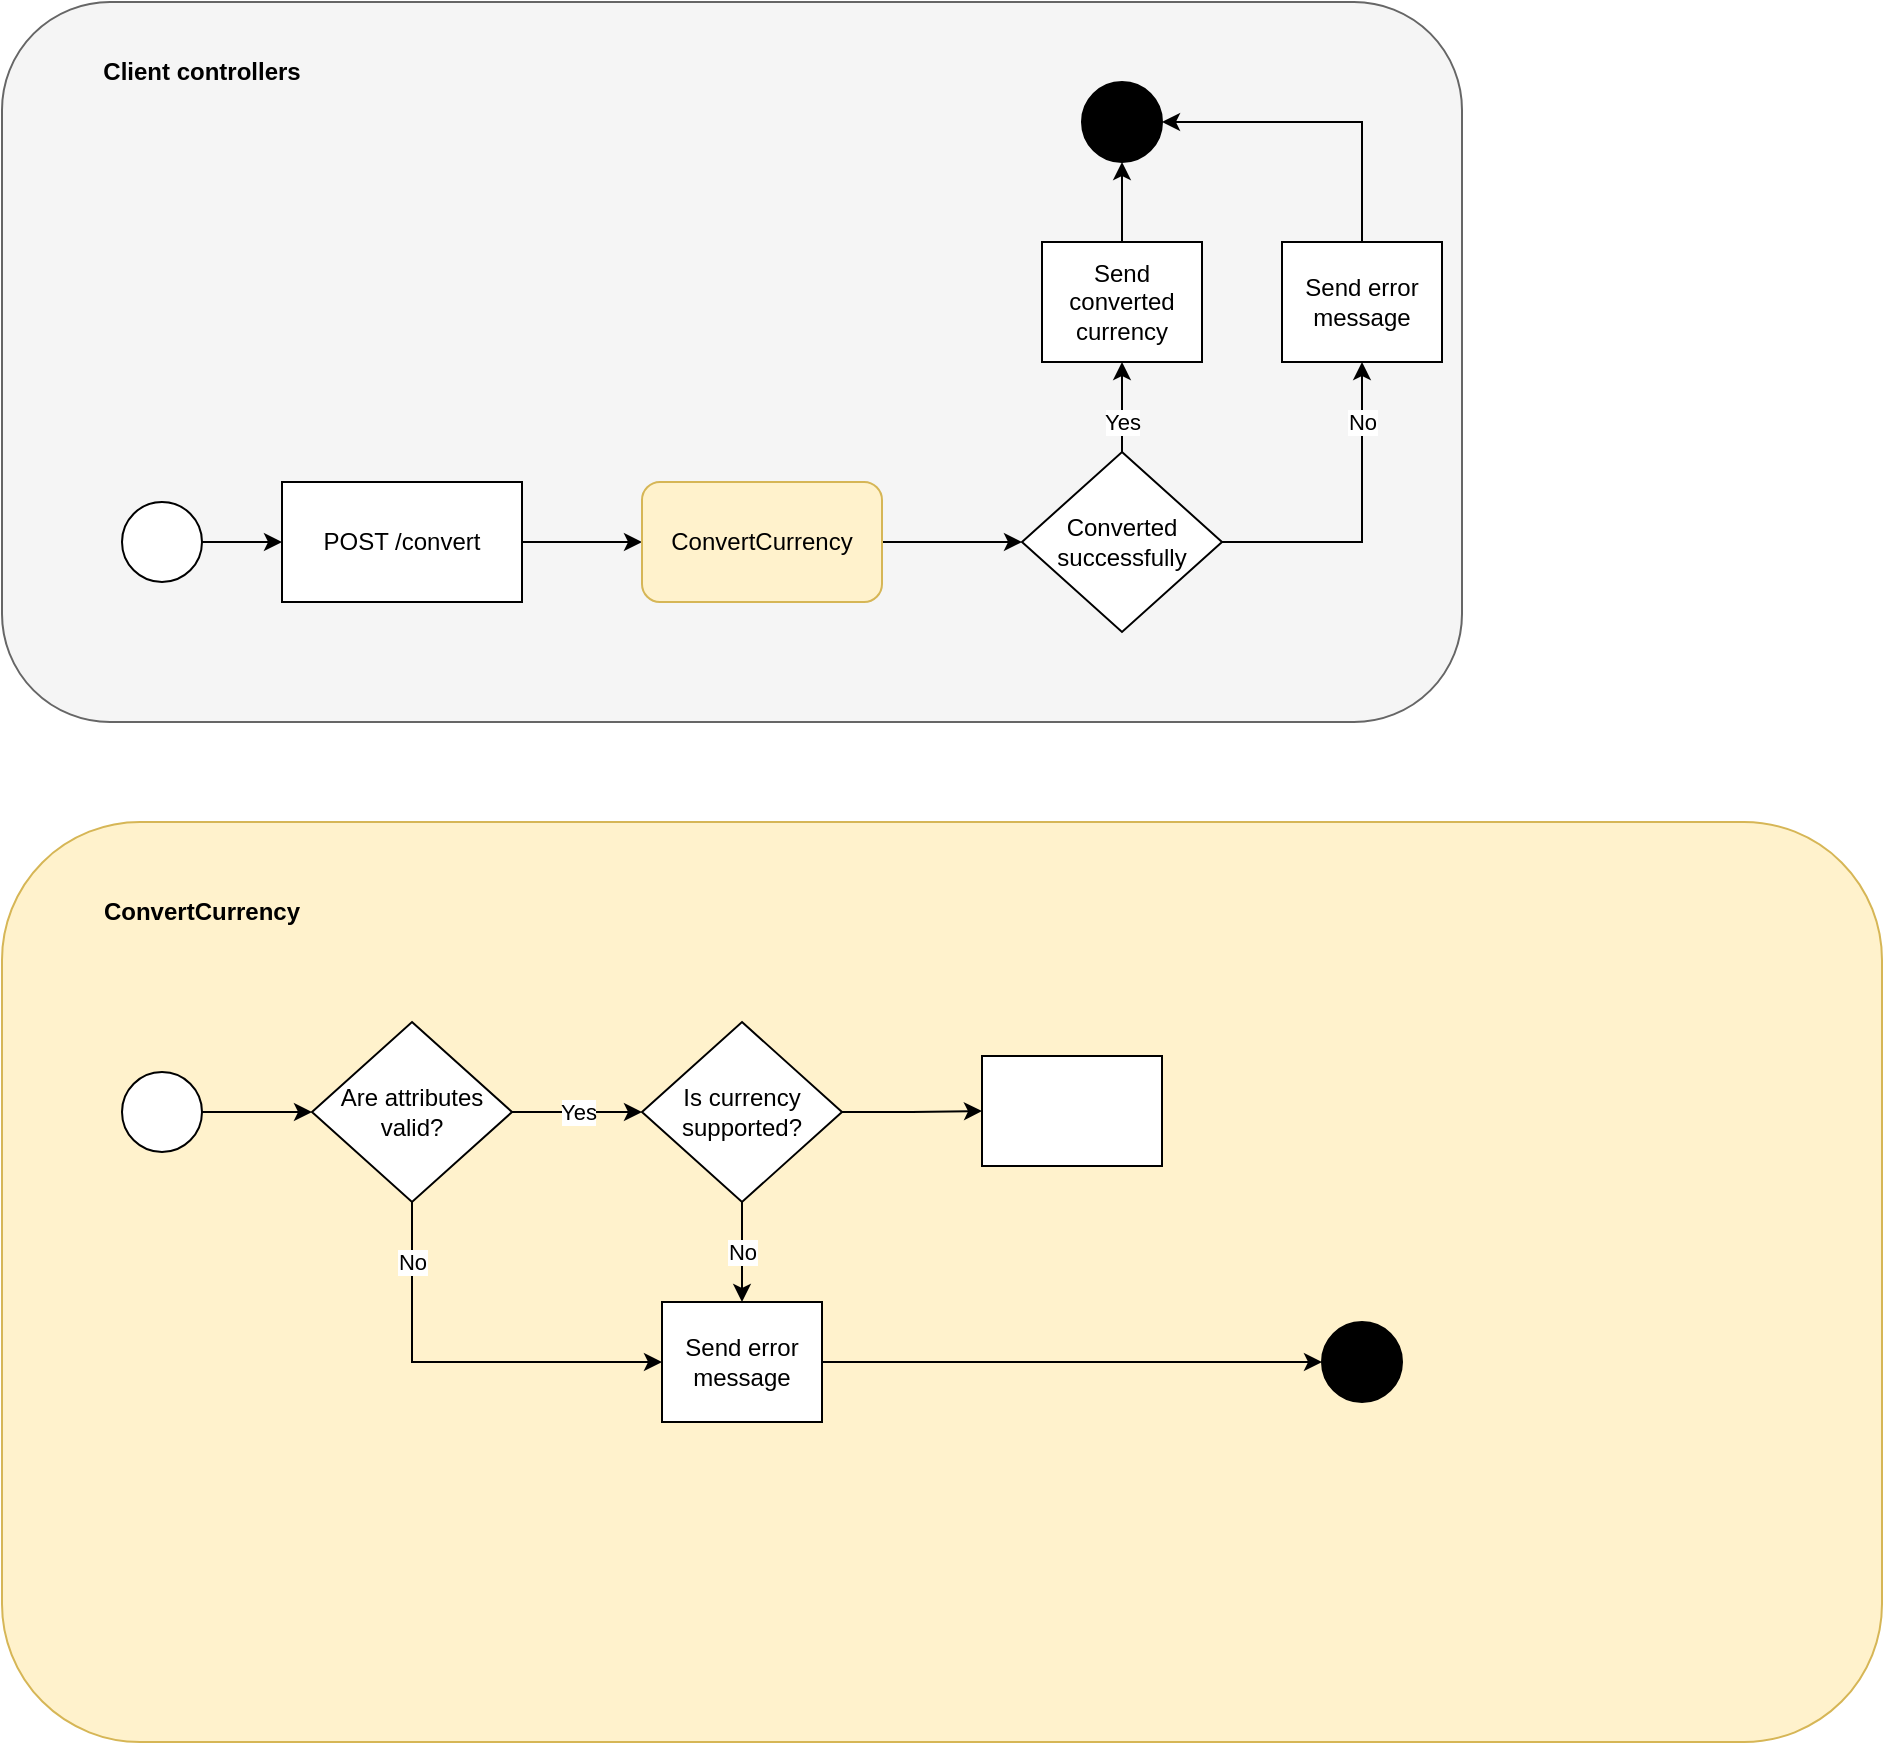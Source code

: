<mxfile version="15.5.2" type="github">
  <diagram id="Bm8dZN4ivnoAripCvTCq" name="Page-1">
    <mxGraphModel dx="1426" dy="1868" grid="1" gridSize="10" guides="1" tooltips="1" connect="1" arrows="1" fold="1" page="1" pageScale="1" pageWidth="827" pageHeight="1169" math="0" shadow="0">
      <root>
        <mxCell id="0" />
        <mxCell id="1" parent="0" />
        <mxCell id="Bmywiy6Kt7-xOILnYzD0-18" value="" style="rounded=1;whiteSpace=wrap;html=1;strokeWidth=1;fillColor=#f5f5f5;fontColor=#333333;strokeColor=#666666;" vertex="1" parent="1">
          <mxGeometry x="60" y="-50" width="730" height="360" as="geometry" />
        </mxCell>
        <mxCell id="Bmywiy6Kt7-xOILnYzD0-4" value="" style="edgeStyle=orthogonalEdgeStyle;rounded=0;orthogonalLoop=1;jettySize=auto;html=1;" edge="1" parent="1" source="Bmywiy6Kt7-xOILnYzD0-2" target="Bmywiy6Kt7-xOILnYzD0-3">
          <mxGeometry relative="1" as="geometry" />
        </mxCell>
        <mxCell id="Bmywiy6Kt7-xOILnYzD0-2" value="" style="ellipse;whiteSpace=wrap;html=1;aspect=fixed;" vertex="1" parent="1">
          <mxGeometry x="120" y="200" width="40" height="40" as="geometry" />
        </mxCell>
        <mxCell id="Bmywiy6Kt7-xOILnYzD0-28" value="" style="edgeStyle=orthogonalEdgeStyle;rounded=0;orthogonalLoop=1;jettySize=auto;html=1;" edge="1" parent="1" source="Bmywiy6Kt7-xOILnYzD0-3" target="Bmywiy6Kt7-xOILnYzD0-16">
          <mxGeometry relative="1" as="geometry" />
        </mxCell>
        <mxCell id="Bmywiy6Kt7-xOILnYzD0-3" value="POST /convert" style="whiteSpace=wrap;html=1;" vertex="1" parent="1">
          <mxGeometry x="200" y="190" width="120" height="60" as="geometry" />
        </mxCell>
        <mxCell id="Bmywiy6Kt7-xOILnYzD0-14" value="" style="ellipse;whiteSpace=wrap;html=1;aspect=fixed;fillColor=#000000;" vertex="1" parent="1">
          <mxGeometry x="600" y="-10" width="40" height="40" as="geometry" />
        </mxCell>
        <mxCell id="Bmywiy6Kt7-xOILnYzD0-31" value="" style="edgeStyle=orthogonalEdgeStyle;rounded=0;orthogonalLoop=1;jettySize=auto;html=1;" edge="1" parent="1" source="Bmywiy6Kt7-xOILnYzD0-16" target="Bmywiy6Kt7-xOILnYzD0-30">
          <mxGeometry relative="1" as="geometry" />
        </mxCell>
        <mxCell id="Bmywiy6Kt7-xOILnYzD0-16" value="ConvertCurrency" style="whiteSpace=wrap;html=1;rounded=1;glass=0;sketch=0;fillColor=#fff2cc;strokeColor=#d6b656;" vertex="1" parent="1">
          <mxGeometry x="380" y="190" width="120" height="60" as="geometry" />
        </mxCell>
        <mxCell id="Bmywiy6Kt7-xOILnYzD0-19" value="" style="rounded=1;whiteSpace=wrap;html=1;strokeWidth=1;fillColor=#fff2cc;strokeColor=#d6b656;" vertex="1" parent="1">
          <mxGeometry x="60" y="360" width="940" height="460" as="geometry" />
        </mxCell>
        <mxCell id="Bmywiy6Kt7-xOILnYzD0-21" value="&lt;b&gt;Client controllers&lt;/b&gt;" style="text;html=1;strokeColor=none;fillColor=none;align=center;verticalAlign=middle;whiteSpace=wrap;rounded=0;glass=0;sketch=0;" vertex="1" parent="1">
          <mxGeometry x="100" y="-30" width="120" height="30" as="geometry" />
        </mxCell>
        <mxCell id="Bmywiy6Kt7-xOILnYzD0-22" value="&lt;b&gt;ConvertCurrency&lt;/b&gt;" style="text;html=1;strokeColor=none;fillColor=none;align=center;verticalAlign=middle;whiteSpace=wrap;rounded=0;glass=0;sketch=0;" vertex="1" parent="1">
          <mxGeometry x="105" y="390" width="110" height="30" as="geometry" />
        </mxCell>
        <mxCell id="Bmywiy6Kt7-xOILnYzD0-40" style="edgeStyle=orthogonalEdgeStyle;rounded=0;orthogonalLoop=1;jettySize=auto;html=1;entryX=0;entryY=0.5;entryDx=0;entryDy=0;" edge="1" parent="1" source="Bmywiy6Kt7-xOILnYzD0-23" target="Bmywiy6Kt7-xOILnYzD0-39">
          <mxGeometry relative="1" as="geometry" />
        </mxCell>
        <mxCell id="Bmywiy6Kt7-xOILnYzD0-23" value="" style="ellipse;whiteSpace=wrap;html=1;aspect=fixed;" vertex="1" parent="1">
          <mxGeometry x="120" y="485" width="40" height="40" as="geometry" />
        </mxCell>
        <mxCell id="Bmywiy6Kt7-xOILnYzD0-47" value="No" style="edgeStyle=orthogonalEdgeStyle;rounded=0;orthogonalLoop=1;jettySize=auto;html=1;" edge="1" parent="1" source="Bmywiy6Kt7-xOILnYzD0-26" target="Bmywiy6Kt7-xOILnYzD0-41">
          <mxGeometry relative="1" as="geometry" />
        </mxCell>
        <mxCell id="Bmywiy6Kt7-xOILnYzD0-49" value="" style="edgeStyle=orthogonalEdgeStyle;rounded=0;orthogonalLoop=1;jettySize=auto;html=1;" edge="1" parent="1" source="Bmywiy6Kt7-xOILnYzD0-26" target="Bmywiy6Kt7-xOILnYzD0-48">
          <mxGeometry relative="1" as="geometry" />
        </mxCell>
        <mxCell id="Bmywiy6Kt7-xOILnYzD0-26" value="Is currency supported?" style="rhombus;whiteSpace=wrap;html=1;" vertex="1" parent="1">
          <mxGeometry x="380" y="460" width="100" height="90" as="geometry" />
        </mxCell>
        <mxCell id="Bmywiy6Kt7-xOILnYzD0-33" value="No" style="edgeStyle=orthogonalEdgeStyle;rounded=0;orthogonalLoop=1;jettySize=auto;html=1;entryX=0.5;entryY=1;entryDx=0;entryDy=0;" edge="1" parent="1" source="Bmywiy6Kt7-xOILnYzD0-30" target="Bmywiy6Kt7-xOILnYzD0-32">
          <mxGeometry x="0.625" relative="1" as="geometry">
            <mxPoint as="offset" />
          </mxGeometry>
        </mxCell>
        <mxCell id="Bmywiy6Kt7-xOILnYzD0-37" value="Yes" style="edgeStyle=orthogonalEdgeStyle;rounded=0;orthogonalLoop=1;jettySize=auto;html=1;" edge="1" parent="1" source="Bmywiy6Kt7-xOILnYzD0-30" target="Bmywiy6Kt7-xOILnYzD0-36">
          <mxGeometry x="-0.333" relative="1" as="geometry">
            <mxPoint as="offset" />
          </mxGeometry>
        </mxCell>
        <mxCell id="Bmywiy6Kt7-xOILnYzD0-30" value="Converted successfully" style="rhombus;whiteSpace=wrap;html=1;rounded=0;strokeColor=#000000;fillColor=#FFFFFF;glass=0;sketch=0;" vertex="1" parent="1">
          <mxGeometry x="570" y="175" width="100" height="90" as="geometry" />
        </mxCell>
        <mxCell id="Bmywiy6Kt7-xOILnYzD0-35" style="edgeStyle=orthogonalEdgeStyle;rounded=0;orthogonalLoop=1;jettySize=auto;html=1;entryX=1;entryY=0.5;entryDx=0;entryDy=0;" edge="1" parent="1" source="Bmywiy6Kt7-xOILnYzD0-32" target="Bmywiy6Kt7-xOILnYzD0-14">
          <mxGeometry relative="1" as="geometry">
            <Array as="points">
              <mxPoint x="740" y="10" />
            </Array>
          </mxGeometry>
        </mxCell>
        <mxCell id="Bmywiy6Kt7-xOILnYzD0-32" value="Send error message" style="rounded=0;whiteSpace=wrap;html=1;glass=0;sketch=0;strokeColor=#000000;strokeWidth=1;fillColor=#FFFFFF;" vertex="1" parent="1">
          <mxGeometry x="700" y="70" width="80" height="60" as="geometry" />
        </mxCell>
        <mxCell id="Bmywiy6Kt7-xOILnYzD0-38" value="" style="edgeStyle=orthogonalEdgeStyle;rounded=0;orthogonalLoop=1;jettySize=auto;html=1;" edge="1" parent="1" source="Bmywiy6Kt7-xOILnYzD0-36" target="Bmywiy6Kt7-xOILnYzD0-14">
          <mxGeometry relative="1" as="geometry" />
        </mxCell>
        <mxCell id="Bmywiy6Kt7-xOILnYzD0-36" value="Send converted currency" style="rounded=0;whiteSpace=wrap;html=1;glass=0;sketch=0;strokeColor=#000000;strokeWidth=1;fillColor=#FFFFFF;" vertex="1" parent="1">
          <mxGeometry x="580" y="70" width="80" height="60" as="geometry" />
        </mxCell>
        <mxCell id="Bmywiy6Kt7-xOILnYzD0-42" value="No" style="edgeStyle=orthogonalEdgeStyle;rounded=0;orthogonalLoop=1;jettySize=auto;html=1;" edge="1" parent="1" source="Bmywiy6Kt7-xOILnYzD0-39" target="Bmywiy6Kt7-xOILnYzD0-41">
          <mxGeometry x="-0.707" relative="1" as="geometry">
            <Array as="points">
              <mxPoint x="265" y="630" />
            </Array>
            <mxPoint as="offset" />
          </mxGeometry>
        </mxCell>
        <mxCell id="Bmywiy6Kt7-xOILnYzD0-45" value="Yes" style="edgeStyle=orthogonalEdgeStyle;rounded=0;orthogonalLoop=1;jettySize=auto;html=1;" edge="1" parent="1" source="Bmywiy6Kt7-xOILnYzD0-39" target="Bmywiy6Kt7-xOILnYzD0-26">
          <mxGeometry relative="1" as="geometry" />
        </mxCell>
        <mxCell id="Bmywiy6Kt7-xOILnYzD0-39" value="Are attributes valid?" style="rhombus;whiteSpace=wrap;html=1;" vertex="1" parent="1">
          <mxGeometry x="215" y="460" width="100" height="90" as="geometry" />
        </mxCell>
        <mxCell id="Bmywiy6Kt7-xOILnYzD0-44" value="" style="edgeStyle=orthogonalEdgeStyle;rounded=0;orthogonalLoop=1;jettySize=auto;html=1;" edge="1" parent="1" source="Bmywiy6Kt7-xOILnYzD0-41" target="Bmywiy6Kt7-xOILnYzD0-43">
          <mxGeometry relative="1" as="geometry" />
        </mxCell>
        <mxCell id="Bmywiy6Kt7-xOILnYzD0-41" value="Send error message" style="rounded=0;whiteSpace=wrap;html=1;glass=0;sketch=0;strokeColor=#000000;strokeWidth=1;fillColor=#FFFFFF;" vertex="1" parent="1">
          <mxGeometry x="390" y="600" width="80" height="60" as="geometry" />
        </mxCell>
        <mxCell id="Bmywiy6Kt7-xOILnYzD0-43" value="" style="ellipse;whiteSpace=wrap;html=1;aspect=fixed;fillColor=#000000;" vertex="1" parent="1">
          <mxGeometry x="720" y="610" width="40" height="40" as="geometry" />
        </mxCell>
        <mxCell id="Bmywiy6Kt7-xOILnYzD0-48" value="" style="whiteSpace=wrap;html=1;" vertex="1" parent="1">
          <mxGeometry x="550" y="477" width="90" height="55" as="geometry" />
        </mxCell>
      </root>
    </mxGraphModel>
  </diagram>
</mxfile>
